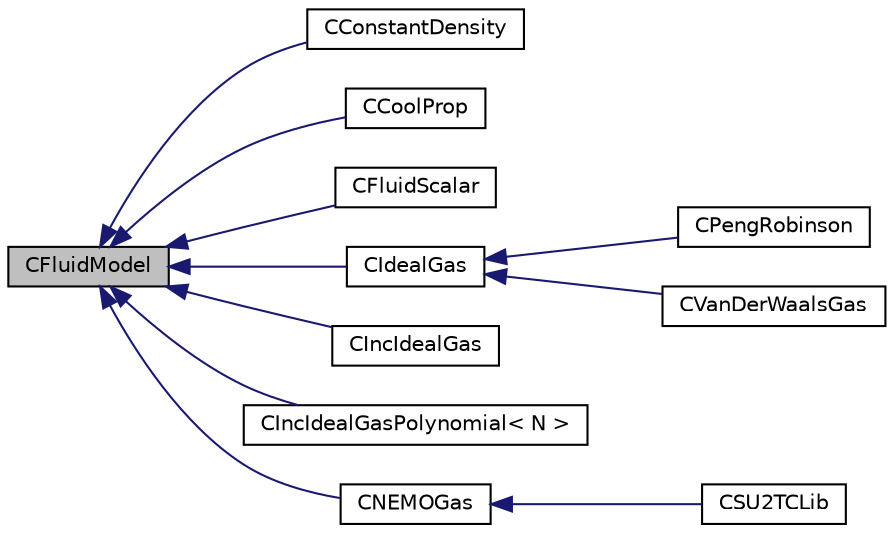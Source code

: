 digraph "CFluidModel"
{
 // LATEX_PDF_SIZE
  edge [fontname="Helvetica",fontsize="10",labelfontname="Helvetica",labelfontsize="10"];
  node [fontname="Helvetica",fontsize="10",shape=record];
  rankdir="LR";
  Node1 [label="CFluidModel",height=0.2,width=0.4,color="black", fillcolor="grey75", style="filled", fontcolor="black",tooltip="Main class for defining the Thermo-Physical Model."];
  Node1 -> Node2 [dir="back",color="midnightblue",fontsize="10",style="solid",fontname="Helvetica"];
  Node2 [label="CConstantDensity",height=0.2,width=0.4,color="black", fillcolor="white", style="filled",URL="$classCConstantDensity.html",tooltip="Child class for defining a constant density gas model (incompressible only)."];
  Node1 -> Node3 [dir="back",color="midnightblue",fontsize="10",style="solid",fontname="Helvetica"];
  Node3 [label="CCoolProp",height=0.2,width=0.4,color="black", fillcolor="white", style="filled",URL="$classCCoolProp.html",tooltip="Child class for defining fluid model from CoolProp library."];
  Node1 -> Node4 [dir="back",color="midnightblue",fontsize="10",style="solid",fontname="Helvetica"];
  Node4 [label="CFluidScalar",height=0.2,width=0.4,color="black", fillcolor="white", style="filled",URL="$classCFluidScalar.html",tooltip="Child class for defining an incompressible ideal gas model."];
  Node1 -> Node5 [dir="back",color="midnightblue",fontsize="10",style="solid",fontname="Helvetica"];
  Node5 [label="CIdealGas",height=0.2,width=0.4,color="black", fillcolor="white", style="filled",URL="$classCIdealGas.html",tooltip="Child class for defining the ideal gas model."];
  Node5 -> Node6 [dir="back",color="midnightblue",fontsize="10",style="solid",fontname="Helvetica"];
  Node6 [label="CPengRobinson",height=0.2,width=0.4,color="black", fillcolor="white", style="filled",URL="$classCPengRobinson.html",tooltip="Child class for defining the Peng-Robinson model."];
  Node5 -> Node7 [dir="back",color="midnightblue",fontsize="10",style="solid",fontname="Helvetica"];
  Node7 [label="CVanDerWaalsGas",height=0.2,width=0.4,color="black", fillcolor="white", style="filled",URL="$classCVanDerWaalsGas.html",tooltip="Child class for defining the Van der Waals model."];
  Node1 -> Node8 [dir="back",color="midnightblue",fontsize="10",style="solid",fontname="Helvetica"];
  Node8 [label="CIncIdealGas",height=0.2,width=0.4,color="black", fillcolor="white", style="filled",URL="$classCIncIdealGas.html",tooltip="Child class for defining an incompressible ideal gas model."];
  Node1 -> Node9 [dir="back",color="midnightblue",fontsize="10",style="solid",fontname="Helvetica"];
  Node9 [label="CIncIdealGasPolynomial\< N \>",height=0.2,width=0.4,color="black", fillcolor="white", style="filled",URL="$classCIncIdealGasPolynomial.html",tooltip="Child class for defining a custom incompressible ideal gas model."];
  Node1 -> Node10 [dir="back",color="midnightblue",fontsize="10",style="solid",fontname="Helvetica"];
  Node10 [label="CNEMOGas",height=0.2,width=0.4,color="black", fillcolor="white", style="filled",URL="$classCNEMOGas.html",tooltip="Class for defining the 2T (trans-rotational and vibro-electronic) nonequilibrium gas model."];
  Node10 -> Node11 [dir="back",color="midnightblue",fontsize="10",style="solid",fontname="Helvetica"];
  Node11 [label="CSU2TCLib",height=0.2,width=0.4,color="black", fillcolor="white", style="filled",URL="$classCSU2TCLib.html",tooltip="Child class for user defined nonequilibrium gas model."];
}
